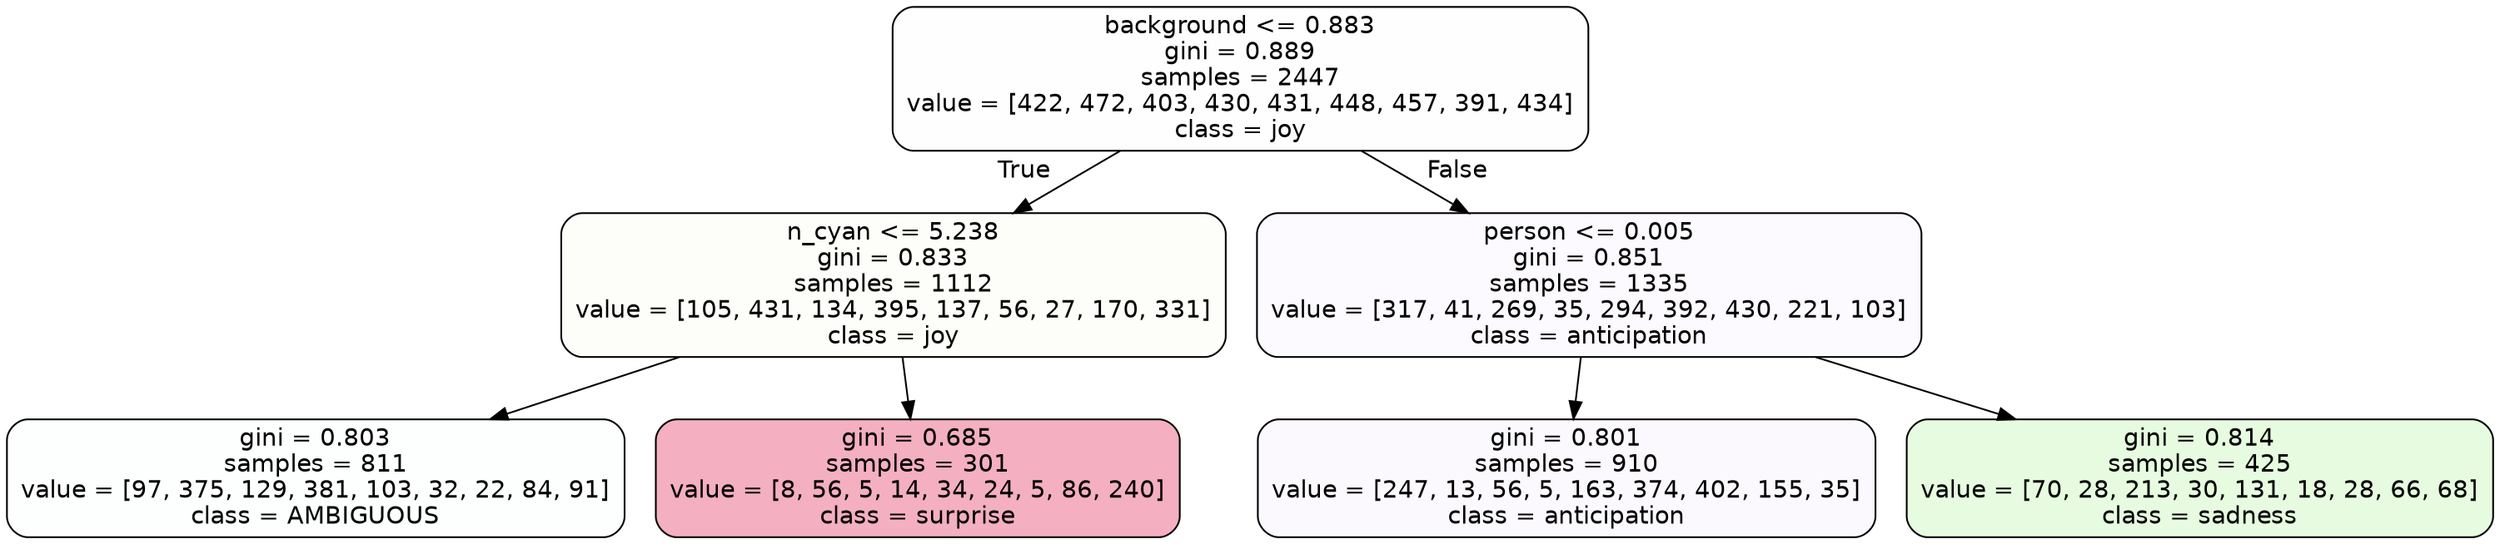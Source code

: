 digraph Tree {
node [shape=box, style="filled, rounded", color="black", fontname=helvetica] ;
edge [fontname=helvetica] ;
0 [label="background <= 0.883\ngini = 0.889\nsamples = 2447\nvalue = [422, 472, 403, 430, 431, 448, 457, 391, 434]\nclass = joy", fillcolor="#d7e53901"] ;
1 [label="n_cyan <= 5.238\ngini = 0.833\nsamples = 1112\nvalue = [105, 431, 134, 395, 137, 56, 27, 170, 331]\nclass = joy", fillcolor="#d7e53907"] ;
0 -> 1 [labeldistance=2.5, labelangle=45, headlabel="True"] ;
2 [label="gini = 0.803\nsamples = 811\nvalue = [97, 375, 129, 381, 103, 32, 22, 84, 91]\nclass = AMBIGUOUS", fillcolor="#39e58102"] ;
1 -> 2 ;
3 [label="gini = 0.685\nsamples = 301\nvalue = [8, 56, 5, 14, 34, 24, 5, 86, 240]\nclass = surprise", fillcolor="#e5396466"] ;
1 -> 3 ;
4 [label="person <= 0.005\ngini = 0.851\nsamples = 1335\nvalue = [317, 41, 269, 35, 294, 392, 430, 221, 103]\nclass = anticipation", fillcolor="#8139e506"] ;
0 -> 4 [labeldistance=2.5, labelangle=-45, headlabel="False"] ;
5 [label="gini = 0.801\nsamples = 910\nvalue = [247, 13, 56, 5, 163, 374, 402, 155, 35]\nclass = anticipation", fillcolor="#8139e507"] ;
4 -> 5 ;
6 [label="gini = 0.814\nsamples = 425\nvalue = [70, 28, 213, 30, 131, 18, 28, 66, 68]\nclass = sadness", fillcolor="#64e53928"] ;
4 -> 6 ;
}